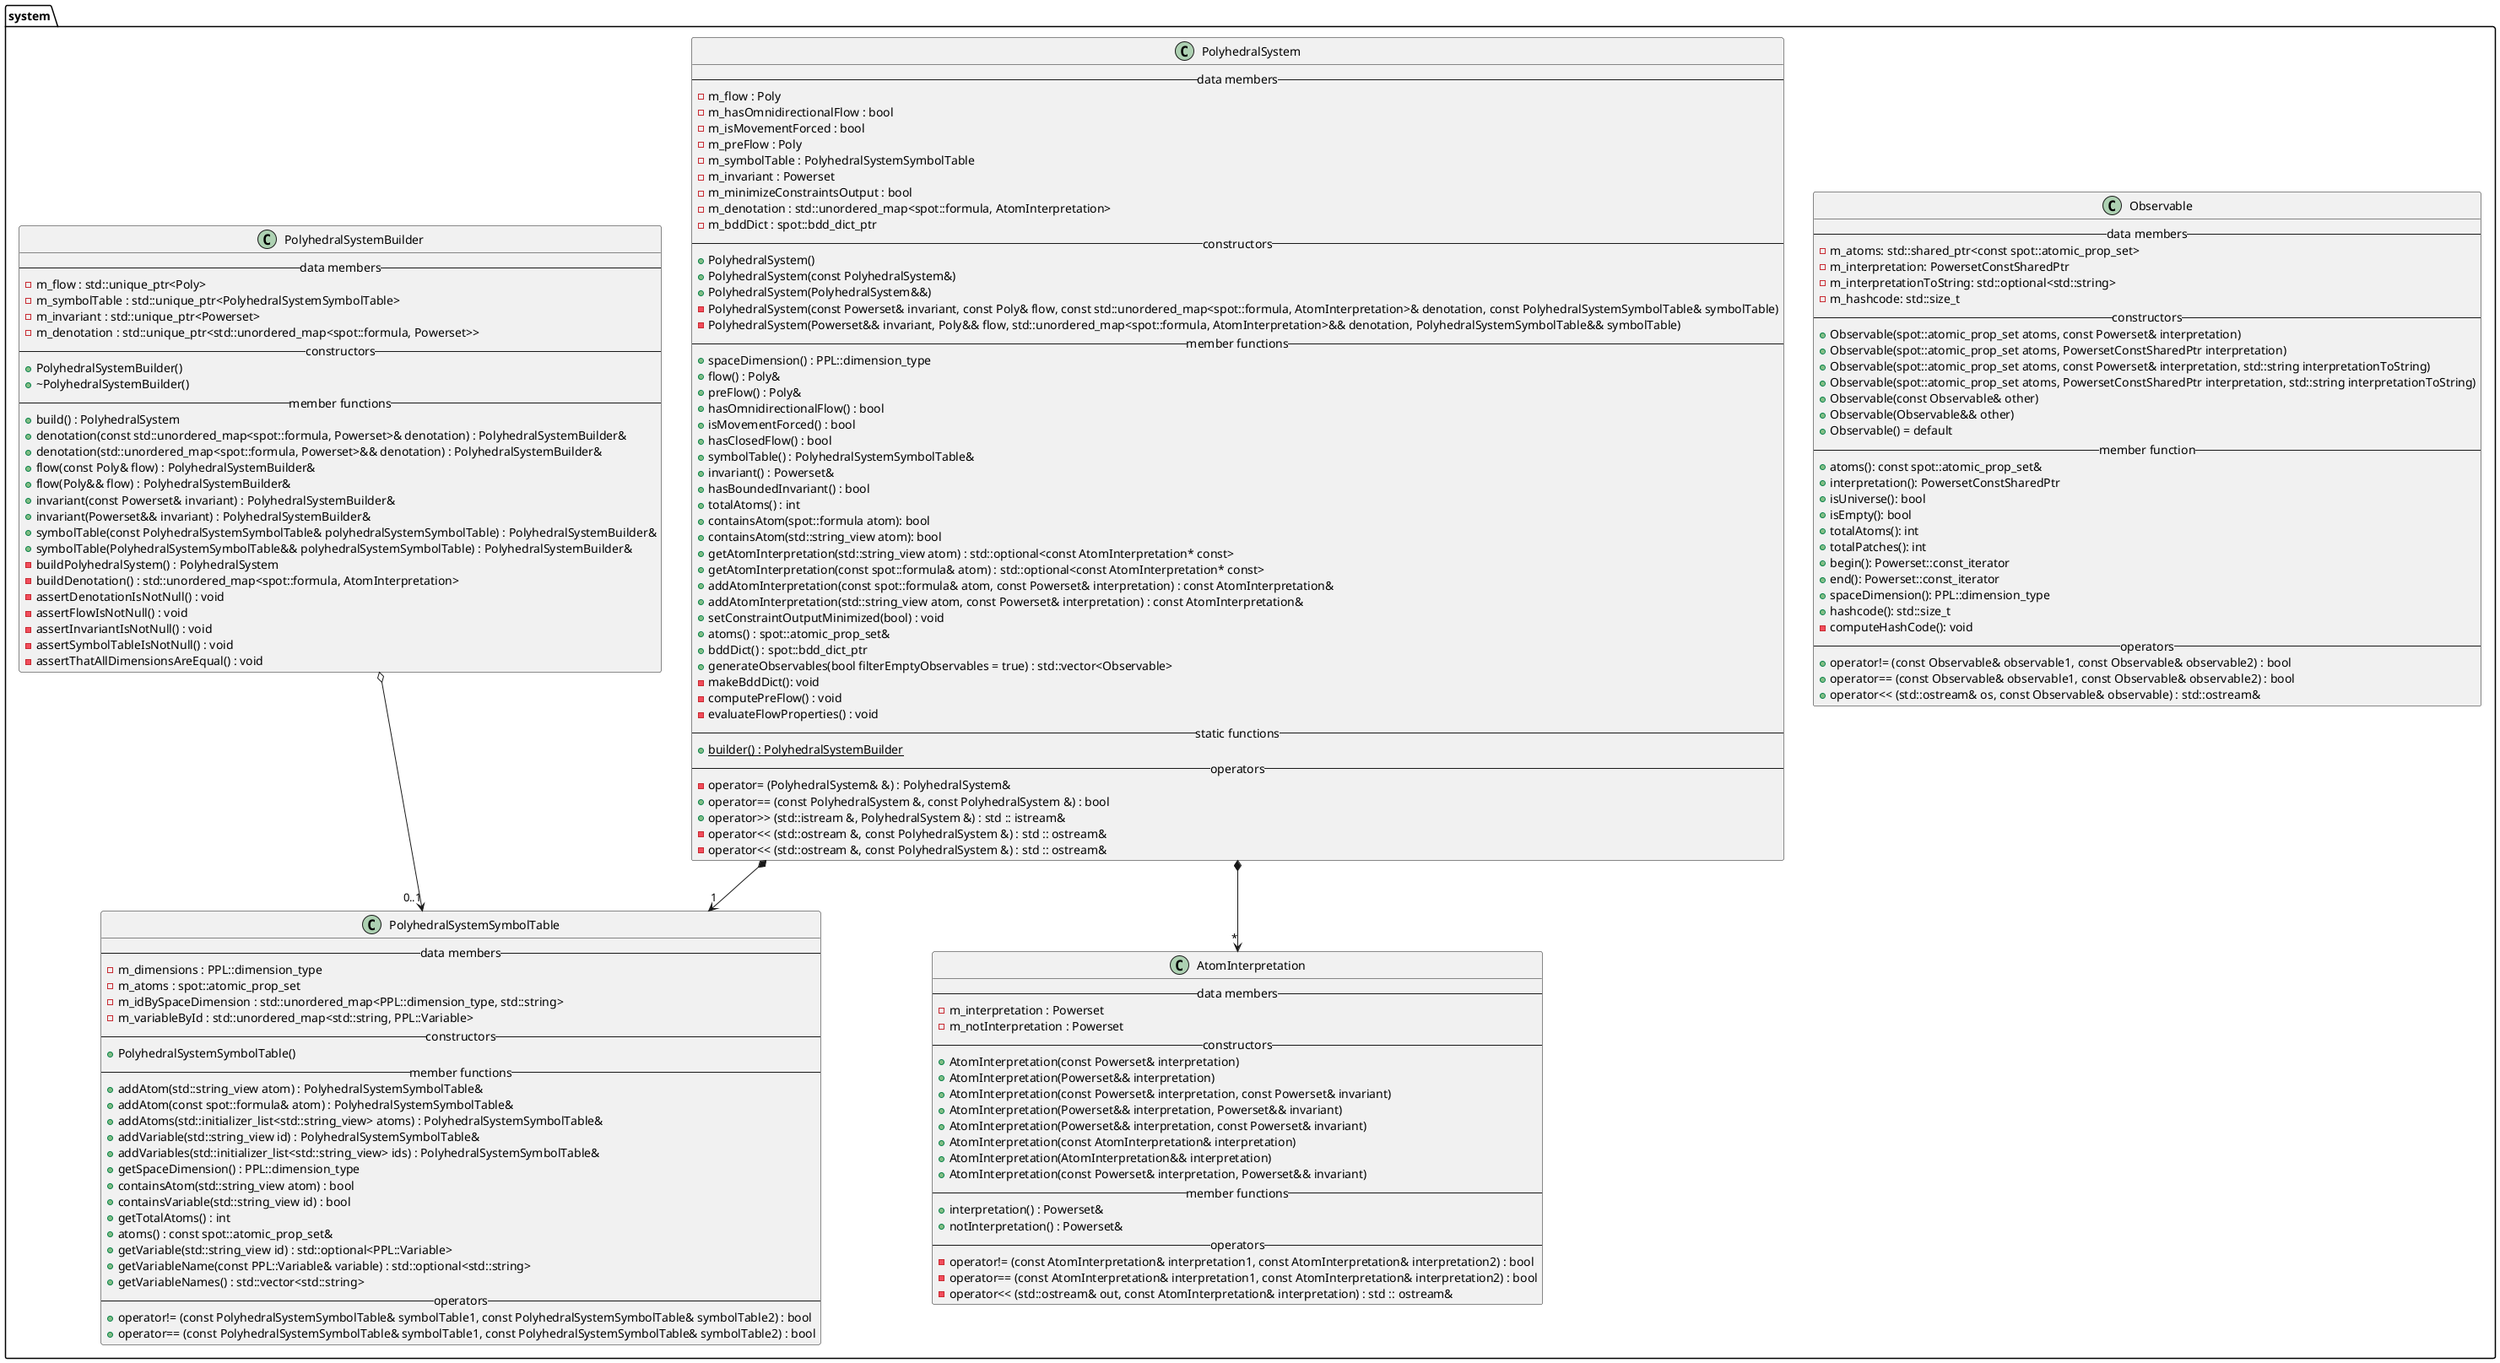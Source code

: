 @startuml
package system {
    class Observable {
        --data members--
        -m_atoms: std::shared_ptr<const spot::atomic_prop_set>
        -m_interpretation: PowersetConstSharedPtr
        -m_interpretationToString: std::optional<std::string>
        -m_hashcode: std::size_t
        --constructors--
        +Observable(spot::atomic_prop_set atoms, const Powerset& interpretation)
        +Observable(spot::atomic_prop_set atoms, PowersetConstSharedPtr interpretation)
        +Observable(spot::atomic_prop_set atoms, const Powerset& interpretation, std::string interpretationToString)
        +Observable(spot::atomic_prop_set atoms, PowersetConstSharedPtr interpretation, std::string interpretationToString)
        +Observable(const Observable& other)
        +Observable(Observable&& other)
        +Observable() = default
        --member function--
        +atoms(): const spot::atomic_prop_set&
        +interpretation(): PowersetConstSharedPtr
        +isUniverse(): bool
        +isEmpty(): bool
        +totalAtoms(): int
        +totalPatches(): int
        +begin(): Powerset::const_iterator
        +end(): Powerset::const_iterator
        +spaceDimension(): PPL::dimension_type
        +hashcode(): std::size_t
        -computeHashCode(): void
        --operators--
        +operator!= (const Observable& observable1, const Observable& observable2) : bool
        +operator== (const Observable& observable1, const Observable& observable2) : bool
        +operator<< (std::ostream& os, const Observable& observable) : std::ostream&
    }

    class AtomInterpretation {
        --data members--
        -m_interpretation : Powerset
        -m_notInterpretation : Powerset
        --constructors--
        +AtomInterpretation(const Powerset& interpretation)
        +AtomInterpretation(Powerset&& interpretation)
        +AtomInterpretation(const Powerset& interpretation, const Powerset& invariant)
        +AtomInterpretation(Powerset&& interpretation, Powerset&& invariant)
        +AtomInterpretation(Powerset&& interpretation, const Powerset& invariant)
        +AtomInterpretation(const AtomInterpretation& interpretation)
        +AtomInterpretation(AtomInterpretation&& interpretation)
        +AtomInterpretation(const Powerset& interpretation, Powerset&& invariant)
        --member functions--
        +interpretation() : Powerset&
        +notInterpretation() : Powerset&
        --operators--
        -operator!= (const AtomInterpretation& interpretation1, const AtomInterpretation& interpretation2) : bool
        -operator== (const AtomInterpretation& interpretation1, const AtomInterpretation& interpretation2) : bool
        -operator<< (std::ostream& out, const AtomInterpretation& interpretation) : std :: ostream&
    }

    class PolyhedralSystem {
        --data members--
        -m_flow : Poly
        -m_hasOmnidirectionalFlow : bool
        -m_isMovementForced : bool
        -m_preFlow : Poly
        -m_symbolTable : PolyhedralSystemSymbolTable
        -m_invariant : Powerset
        -m_minimizeConstraintsOutput : bool
        -m_denotation : std::unordered_map<spot::formula, AtomInterpretation>
        -m_bddDict : spot::bdd_dict_ptr
        --constructors--
        +PolyhedralSystem()
        +PolyhedralSystem(const PolyhedralSystem&)
        +PolyhedralSystem(PolyhedralSystem&&)
        -PolyhedralSystem(const Powerset& invariant, const Poly& flow, const std::unordered_map<spot::formula, AtomInterpretation>& denotation, const PolyhedralSystemSymbolTable& symbolTable)
        -PolyhedralSystem(Powerset&& invariant, Poly&& flow, std::unordered_map<spot::formula, AtomInterpretation>&& denotation, PolyhedralSystemSymbolTable&& symbolTable)
        --member functions--
        +spaceDimension() : PPL::dimension_type
        +flow() : Poly&
        +preFlow() : Poly&
        +hasOmnidirectionalFlow() : bool
        +isMovementForced() : bool
        +hasClosedFlow() : bool
        +symbolTable() : PolyhedralSystemSymbolTable&
        +invariant() : Powerset&
        +hasBoundedInvariant() : bool
        +totalAtoms() : int
        +containsAtom(spot::formula atom): bool
        +containsAtom(std::string_view atom): bool
        +getAtomInterpretation(std::string_view atom) : std::optional<const AtomInterpretation* const>
        +getAtomInterpretation(const spot::formula& atom) : std::optional<const AtomInterpretation* const>
        +addAtomInterpretation(const spot::formula& atom, const Powerset& interpretation) : const AtomInterpretation&
        +addAtomInterpretation(std::string_view atom, const Powerset& interpretation) : const AtomInterpretation&
        +setConstraintOutputMinimized(bool) : void
        +atoms() : spot::atomic_prop_set&
        +bddDict() : spot::bdd_dict_ptr
        +generateObservables(bool filterEmptyObservables = true) : std::vector<Observable>
        -makeBddDict(): void
        -computePreFlow() : void
        -evaluateFlowProperties() : void
        --static functions--
        +{static} builder() : PolyhedralSystemBuilder
        --operators--
        -operator= (PolyhedralSystem& &) : PolyhedralSystem&
        +operator== (const PolyhedralSystem &, const PolyhedralSystem &) : bool
        +operator>> (std::istream &, PolyhedralSystem &) : std :: istream&
        -operator<< (std::ostream &, const PolyhedralSystem &) : std :: ostream&
        -operator<< (std::ostream &, const PolyhedralSystem &) : std :: ostream&
    }

    class PolyhedralSystemBuilder {
        --data members--
        -m_flow : std::unique_ptr<Poly>
        -m_symbolTable : std::unique_ptr<PolyhedralSystemSymbolTable>
        -m_invariant : std::unique_ptr<Powerset>
        -m_denotation : std::unique_ptr<std::unordered_map<spot::formula, Powerset>>
        --constructors--
        +PolyhedralSystemBuilder()
        +~PolyhedralSystemBuilder()
        --member functions--
        +build() : PolyhedralSystem
        +denotation(const std::unordered_map<spot::formula, Powerset>& denotation) : PolyhedralSystemBuilder&
        +denotation(std::unordered_map<spot::formula, Powerset>&& denotation) : PolyhedralSystemBuilder&
        +flow(const Poly& flow) : PolyhedralSystemBuilder&
        +flow(Poly&& flow) : PolyhedralSystemBuilder&
        +invariant(const Powerset& invariant) : PolyhedralSystemBuilder&
        +invariant(Powerset&& invariant) : PolyhedralSystemBuilder&
        +symbolTable(const PolyhedralSystemSymbolTable& polyhedralSystemSymbolTable) : PolyhedralSystemBuilder&
        +symbolTable(PolyhedralSystemSymbolTable&& polyhedralSystemSymbolTable) : PolyhedralSystemBuilder&
        -buildPolyhedralSystem() : PolyhedralSystem
        -buildDenotation() : std::unordered_map<spot::formula, AtomInterpretation>
        -assertDenotationIsNotNull() : void
        -assertFlowIsNotNull() : void
        -assertInvariantIsNotNull() : void
        -assertSymbolTableIsNotNull() : void
        -assertThatAllDimensionsAreEqual() : void
    }

    class PolyhedralSystemSymbolTable {
        --data members--
        -m_dimensions : PPL::dimension_type
        -m_atoms : spot::atomic_prop_set
        -m_idBySpaceDimension : std::unordered_map<PPL::dimension_type, std::string>
        -m_variableById : std::unordered_map<std::string, PPL::Variable>
        --constructors--
        +PolyhedralSystemSymbolTable()
        --member functions--
        +addAtom(std::string_view atom) : PolyhedralSystemSymbolTable&
        +addAtom(const spot::formula& atom) : PolyhedralSystemSymbolTable&
        +addAtoms(std::initializer_list<std::string_view> atoms) : PolyhedralSystemSymbolTable&
        +addVariable(std::string_view id) : PolyhedralSystemSymbolTable&
        +addVariables(std::initializer_list<std::string_view> ids) : PolyhedralSystemSymbolTable&
        +getSpaceDimension() : PPL::dimension_type
        +containsAtom(std::string_view atom) : bool
        +containsVariable(std::string_view id) : bool
        +getTotalAtoms() : int
        +atoms() : const spot::atomic_prop_set&
        +getVariable(std::string_view id) : std::optional<PPL::Variable>
        +getVariableName(const PPL::Variable& variable) : std::optional<std::string>
        +getVariableNames() : std::vector<std::string>
        --operators--
        +operator!= (const PolyhedralSystemSymbolTable& symbolTable1, const PolyhedralSystemSymbolTable& symbolTable2) : bool
        +operator== (const PolyhedralSystemSymbolTable& symbolTable1, const PolyhedralSystemSymbolTable& symbolTable2) : bool
    }

    PolyhedralSystem *-->"*" AtomInterpretation
    PolyhedralSystem *-->"1" PolyhedralSystemSymbolTable
    PolyhedralSystemBuilder o-->"0..1" PolyhedralSystemSymbolTable
}
@enduml
